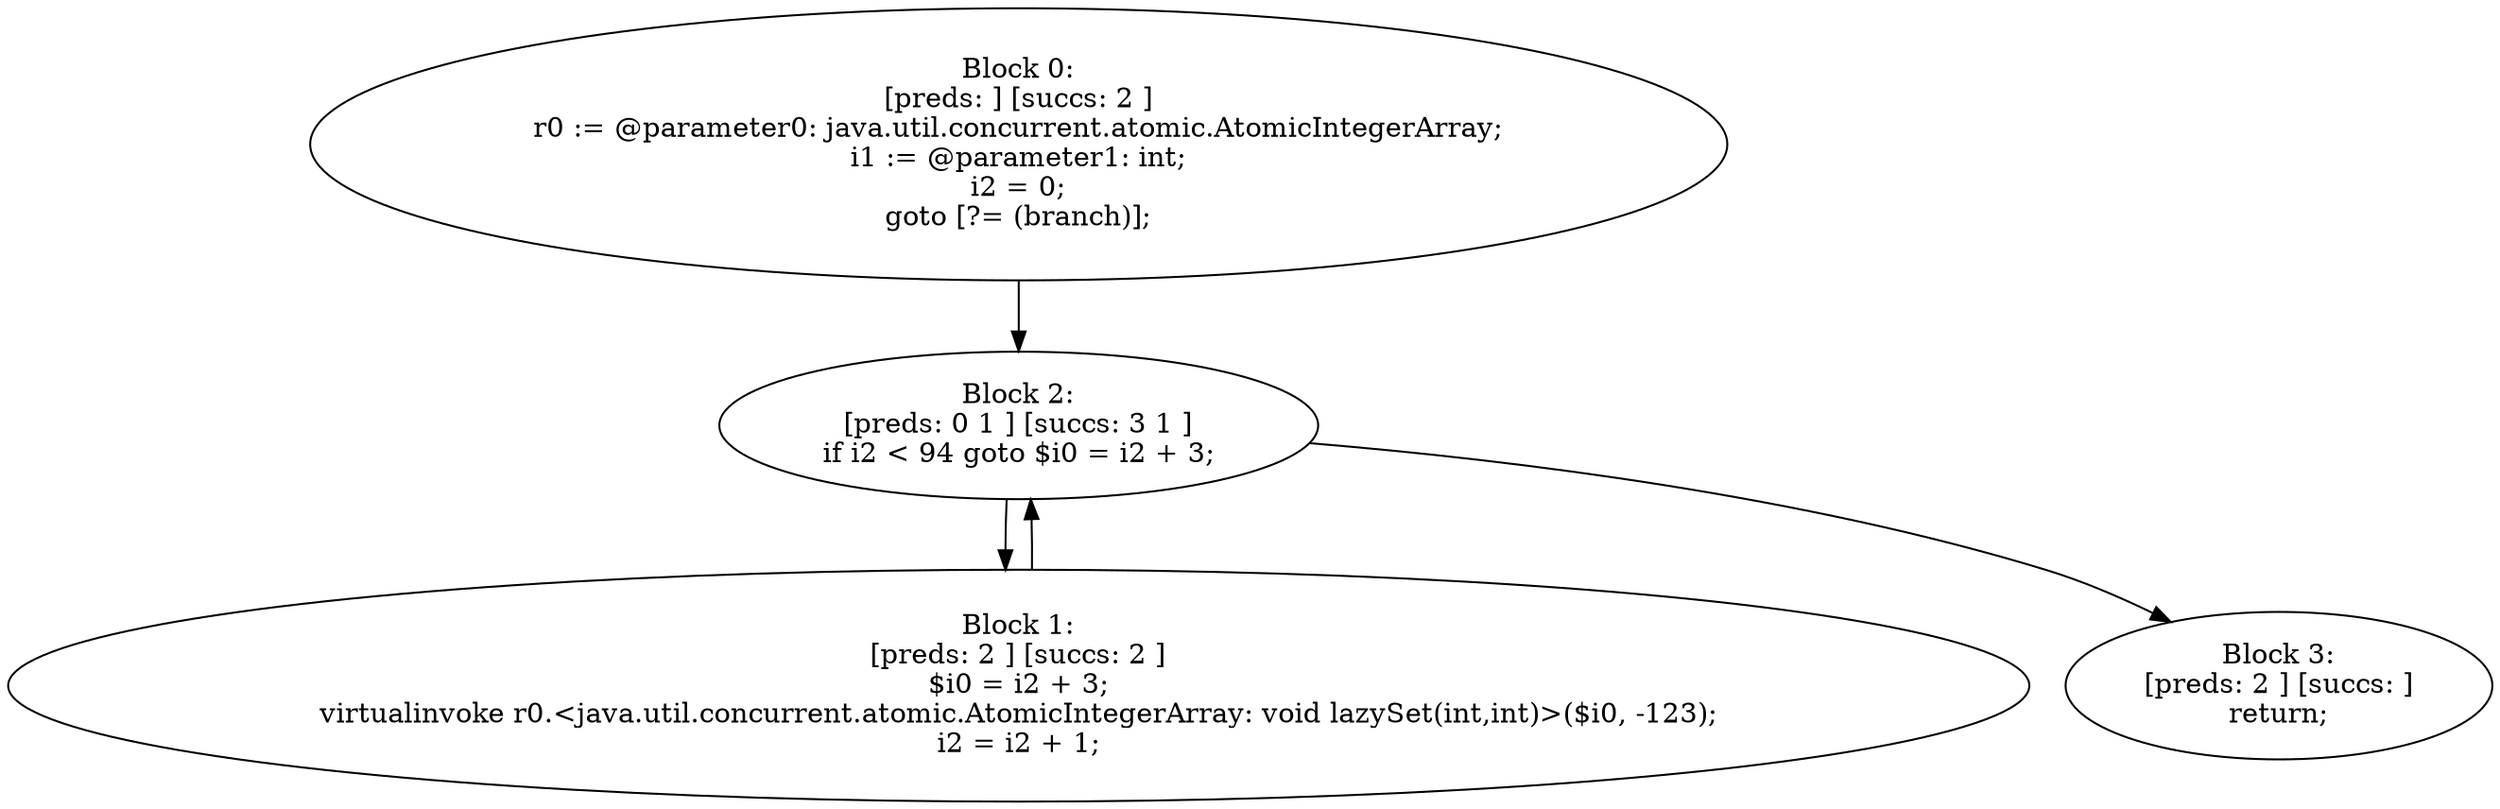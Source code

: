 digraph "unitGraph" {
    "Block 0:
[preds: ] [succs: 2 ]
r0 := @parameter0: java.util.concurrent.atomic.AtomicIntegerArray;
i1 := @parameter1: int;
i2 = 0;
goto [?= (branch)];
"
    "Block 1:
[preds: 2 ] [succs: 2 ]
$i0 = i2 + 3;
virtualinvoke r0.<java.util.concurrent.atomic.AtomicIntegerArray: void lazySet(int,int)>($i0, -123);
i2 = i2 + 1;
"
    "Block 2:
[preds: 0 1 ] [succs: 3 1 ]
if i2 < 94 goto $i0 = i2 + 3;
"
    "Block 3:
[preds: 2 ] [succs: ]
return;
"
    "Block 0:
[preds: ] [succs: 2 ]
r0 := @parameter0: java.util.concurrent.atomic.AtomicIntegerArray;
i1 := @parameter1: int;
i2 = 0;
goto [?= (branch)];
"->"Block 2:
[preds: 0 1 ] [succs: 3 1 ]
if i2 < 94 goto $i0 = i2 + 3;
";
    "Block 1:
[preds: 2 ] [succs: 2 ]
$i0 = i2 + 3;
virtualinvoke r0.<java.util.concurrent.atomic.AtomicIntegerArray: void lazySet(int,int)>($i0, -123);
i2 = i2 + 1;
"->"Block 2:
[preds: 0 1 ] [succs: 3 1 ]
if i2 < 94 goto $i0 = i2 + 3;
";
    "Block 2:
[preds: 0 1 ] [succs: 3 1 ]
if i2 < 94 goto $i0 = i2 + 3;
"->"Block 3:
[preds: 2 ] [succs: ]
return;
";
    "Block 2:
[preds: 0 1 ] [succs: 3 1 ]
if i2 < 94 goto $i0 = i2 + 3;
"->"Block 1:
[preds: 2 ] [succs: 2 ]
$i0 = i2 + 3;
virtualinvoke r0.<java.util.concurrent.atomic.AtomicIntegerArray: void lazySet(int,int)>($i0, -123);
i2 = i2 + 1;
";
}
